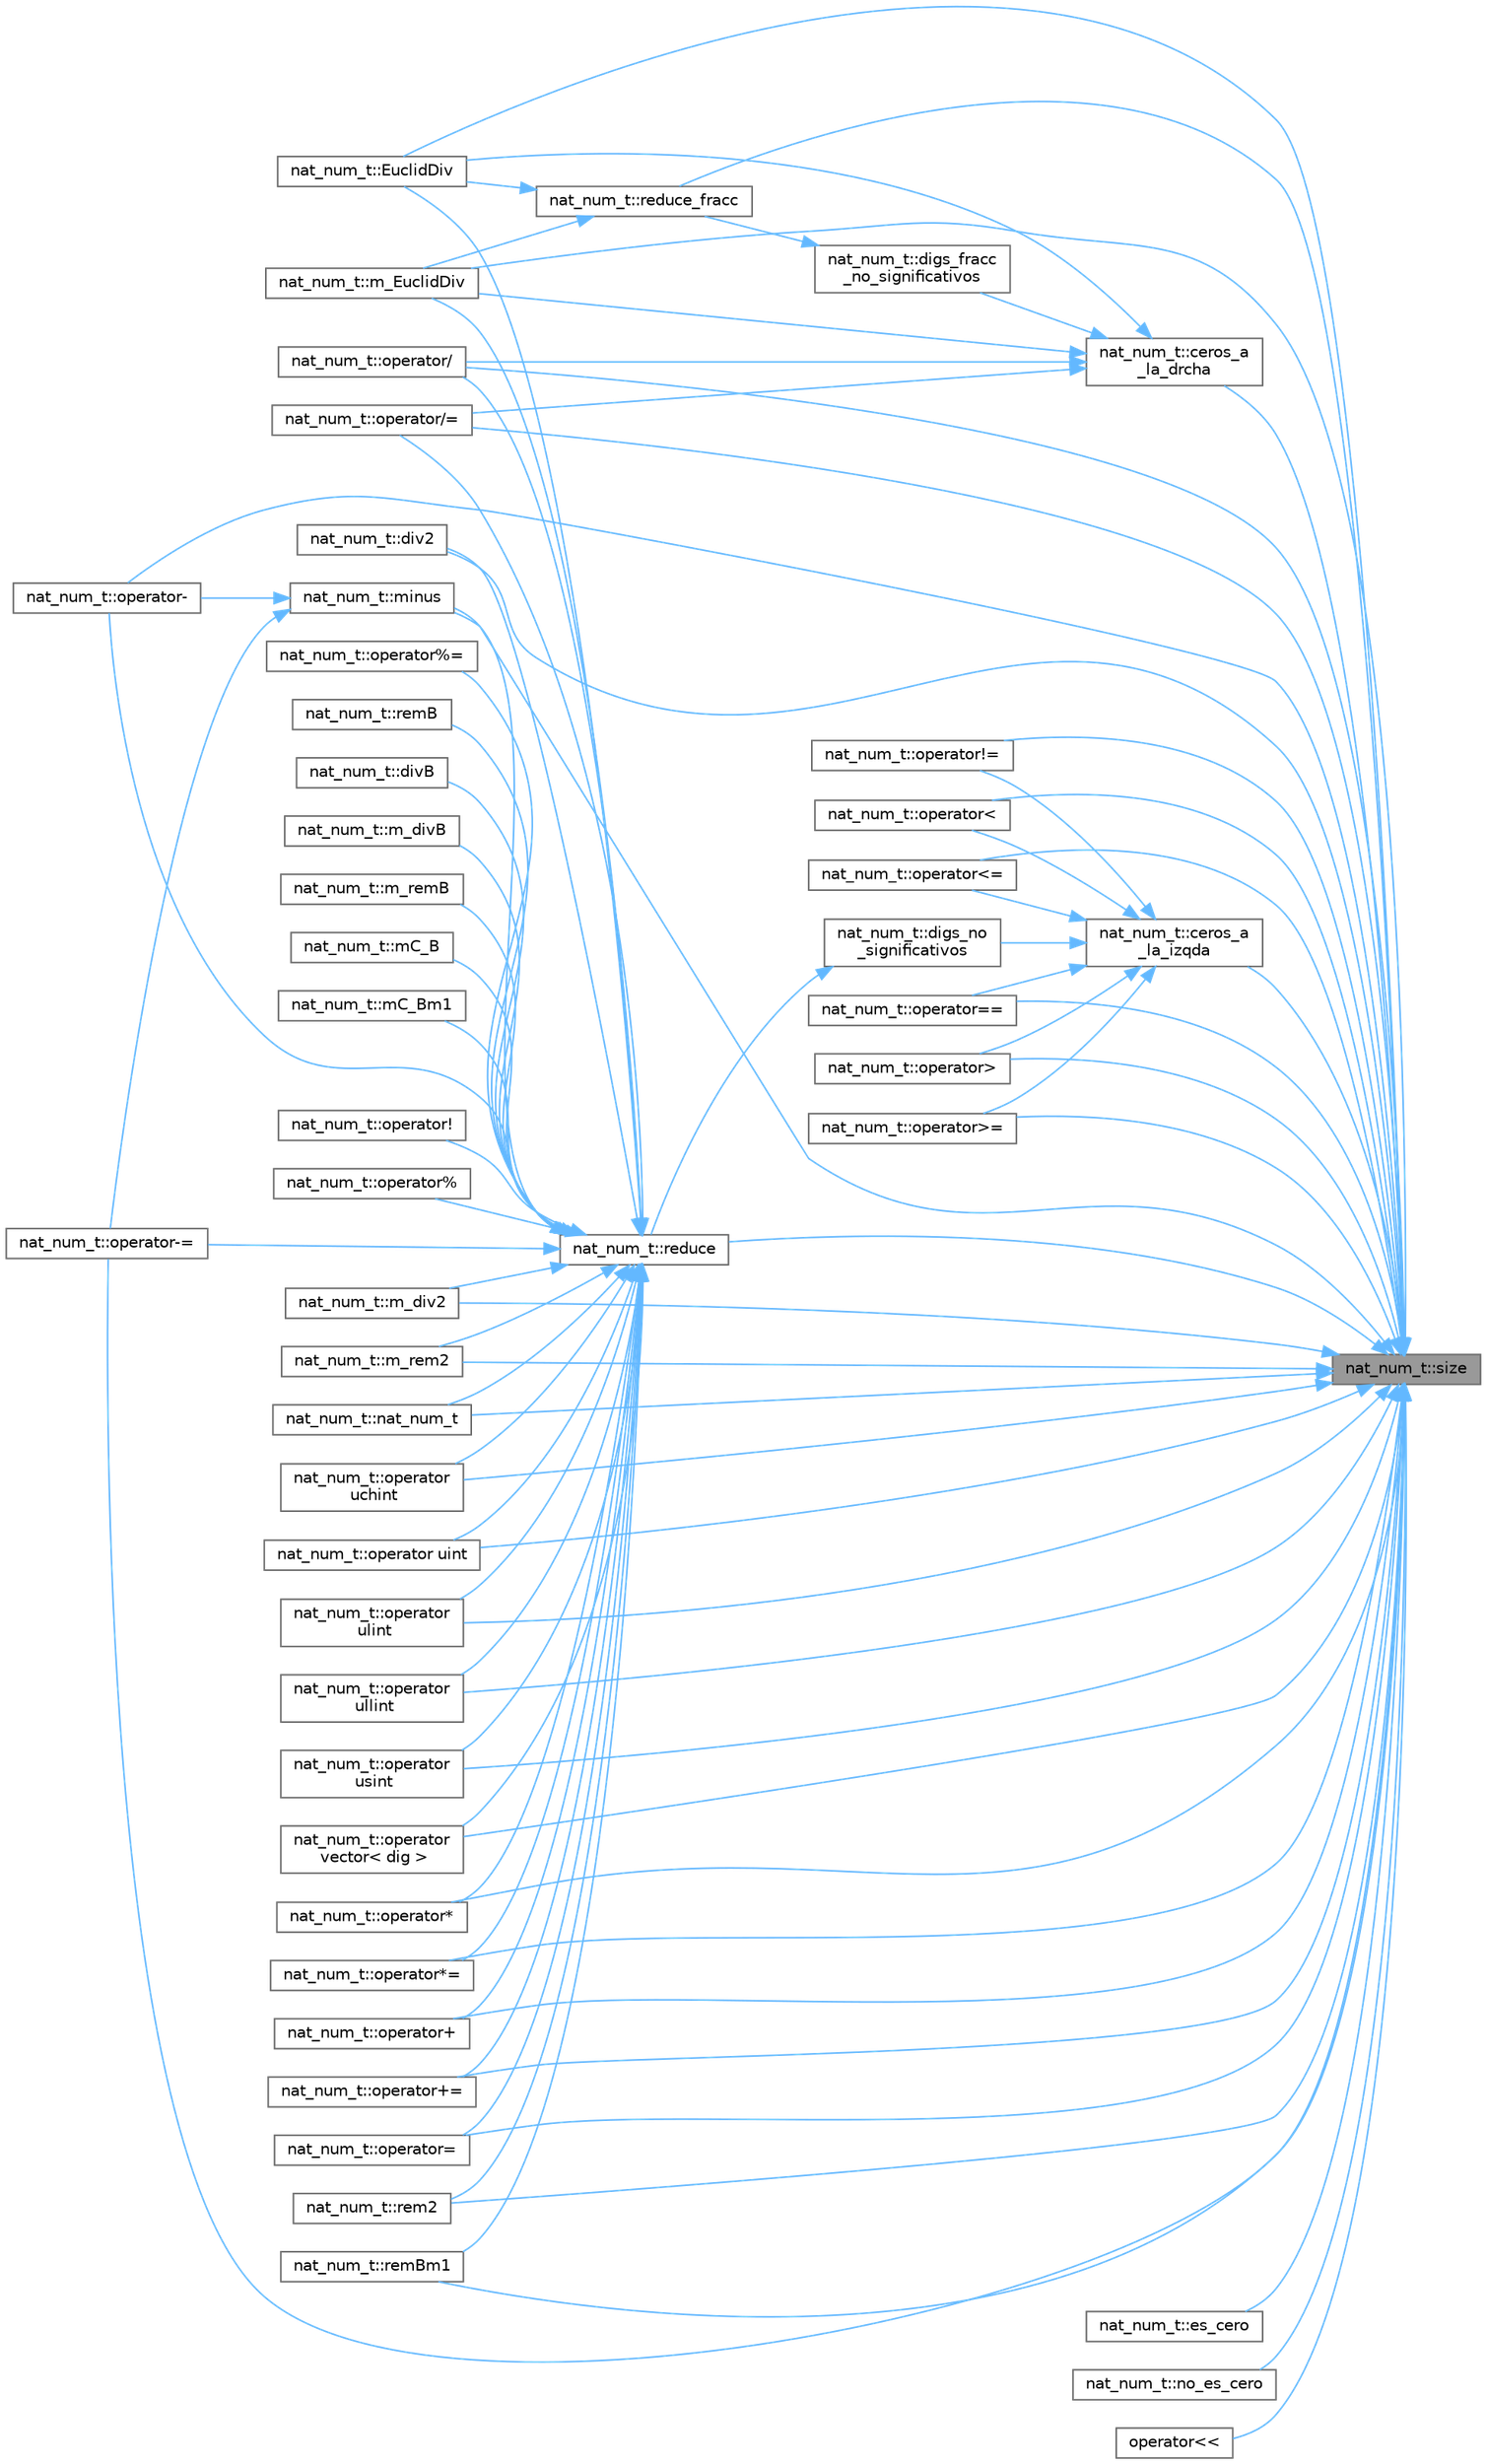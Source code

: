 digraph "nat_num_t::size"
{
 // INTERACTIVE_SVG=YES
 // LATEX_PDF_SIZE
  bgcolor="transparent";
  edge [fontname=Helvetica,fontsize=10,labelfontname=Helvetica,labelfontsize=10];
  node [fontname=Helvetica,fontsize=10,shape=box,height=0.2,width=0.4];
  rankdir="RL";
  Node1 [label="nat_num_t::size",height=0.2,width=0.4,color="gray40", fillcolor="grey60", style="filled", fontcolor="black",tooltip=" "];
  Node1 -> Node2 [dir="back",color="steelblue1",style="solid"];
  Node2 [label="nat_num_t::ceros_a\l_la_drcha",height=0.2,width=0.4,color="grey40", fillcolor="white", style="filled",URL="$classnat__num__t.html#a386e6f8d5f8b23ea4ac327c3f3a33d61",tooltip=" "];
  Node2 -> Node3 [dir="back",color="steelblue1",style="solid"];
  Node3 [label="nat_num_t::digs_fracc\l_no_significativos",height=0.2,width=0.4,color="grey40", fillcolor="white", style="filled",URL="$classnat__num__t.html#a5a50025c599c9230b0ad18badc673e37",tooltip=" "];
  Node3 -> Node4 [dir="back",color="steelblue1",style="solid"];
  Node4 [label="nat_num_t::reduce_fracc",height=0.2,width=0.4,color="grey40", fillcolor="white", style="filled",URL="$classnat__num__t.html#a52b809b6182fe1ae3ceb43114ce7a0dc",tooltip=" "];
  Node4 -> Node5 [dir="back",color="steelblue1",style="solid"];
  Node5 [label="nat_num_t::EuclidDiv",height=0.2,width=0.4,color="grey40", fillcolor="white", style="filled",URL="$classnat__num__t.html#a86fb8e79d86da172cc7adff7632ac725",tooltip=" "];
  Node4 -> Node6 [dir="back",color="steelblue1",style="solid"];
  Node6 [label="nat_num_t::m_EuclidDiv",height=0.2,width=0.4,color="grey40", fillcolor="white", style="filled",URL="$classnat__num__t.html#a33fdda0e7d67cc2f9a9c90ea001e8c2b",tooltip=" "];
  Node2 -> Node5 [dir="back",color="steelblue1",style="solid"];
  Node2 -> Node6 [dir="back",color="steelblue1",style="solid"];
  Node2 -> Node7 [dir="back",color="steelblue1",style="solid"];
  Node7 [label="nat_num_t::operator/",height=0.2,width=0.4,color="grey40", fillcolor="white", style="filled",URL="$classnat__num__t.html#aa1a1fa2bc567648fb5fd76d2a73e911e",tooltip=" "];
  Node2 -> Node8 [dir="back",color="steelblue1",style="solid"];
  Node8 [label="nat_num_t::operator/=",height=0.2,width=0.4,color="grey40", fillcolor="white", style="filled",URL="$classnat__num__t.html#aeecab0dc9b304ff23fb08008db79fcc1",tooltip=" "];
  Node1 -> Node9 [dir="back",color="steelblue1",style="solid"];
  Node9 [label="nat_num_t::ceros_a\l_la_izqda",height=0.2,width=0.4,color="grey40", fillcolor="white", style="filled",URL="$classnat__num__t.html#a2a7eae79a48f9b29a40c9103cfac72d7",tooltip=" "];
  Node9 -> Node10 [dir="back",color="steelblue1",style="solid"];
  Node10 [label="nat_num_t::digs_no\l_significativos",height=0.2,width=0.4,color="grey40", fillcolor="white", style="filled",URL="$classnat__num__t.html#a14b63725918fba3ba1f731c3cda4b6ca",tooltip=" "];
  Node10 -> Node11 [dir="back",color="steelblue1",style="solid"];
  Node11 [label="nat_num_t::reduce",height=0.2,width=0.4,color="grey40", fillcolor="white", style="filled",URL="$classnat__num__t.html#a5a1e29dfd320bf08016a2f0227621f0d",tooltip=" "];
  Node11 -> Node12 [dir="back",color="steelblue1",style="solid"];
  Node12 [label="nat_num_t::div2",height=0.2,width=0.4,color="grey40", fillcolor="white", style="filled",URL="$classnat__num__t.html#a3a404549ae4f05cafef5d6ceec3a6646",tooltip=" "];
  Node11 -> Node13 [dir="back",color="steelblue1",style="solid"];
  Node13 [label="nat_num_t::divB",height=0.2,width=0.4,color="grey40", fillcolor="white", style="filled",URL="$classnat__num__t.html#aad12fc5939f569965b9694292906194c",tooltip=" "];
  Node11 -> Node5 [dir="back",color="steelblue1",style="solid"];
  Node11 -> Node14 [dir="back",color="steelblue1",style="solid"];
  Node14 [label="nat_num_t::m_div2",height=0.2,width=0.4,color="grey40", fillcolor="white", style="filled",URL="$classnat__num__t.html#affad1b46b9de15da174a01644271785f",tooltip=" "];
  Node11 -> Node15 [dir="back",color="steelblue1",style="solid"];
  Node15 [label="nat_num_t::m_divB",height=0.2,width=0.4,color="grey40", fillcolor="white", style="filled",URL="$classnat__num__t.html#af92fae6d437e61b258bb0fa3987b91b6",tooltip=" "];
  Node11 -> Node6 [dir="back",color="steelblue1",style="solid"];
  Node11 -> Node16 [dir="back",color="steelblue1",style="solid"];
  Node16 [label="nat_num_t::m_rem2",height=0.2,width=0.4,color="grey40", fillcolor="white", style="filled",URL="$classnat__num__t.html#afef2a039b484e1a1147959e96e07be7a",tooltip=" "];
  Node11 -> Node17 [dir="back",color="steelblue1",style="solid"];
  Node17 [label="nat_num_t::m_remB",height=0.2,width=0.4,color="grey40", fillcolor="white", style="filled",URL="$classnat__num__t.html#a7f59276202f957a0027f1784f88bc617",tooltip=" "];
  Node11 -> Node18 [dir="back",color="steelblue1",style="solid"];
  Node18 [label="nat_num_t::mC_B",height=0.2,width=0.4,color="grey40", fillcolor="white", style="filled",URL="$classnat__num__t.html#aa042059e50f3008d12e430fdebcc323f",tooltip=" "];
  Node11 -> Node19 [dir="back",color="steelblue1",style="solid"];
  Node19 [label="nat_num_t::mC_Bm1",height=0.2,width=0.4,color="grey40", fillcolor="white", style="filled",URL="$classnat__num__t.html#ac276fad3a3947175a55b2b9e990ae231",tooltip=" "];
  Node11 -> Node20 [dir="back",color="steelblue1",style="solid"];
  Node20 [label="nat_num_t::minus",height=0.2,width=0.4,color="grey40", fillcolor="white", style="filled",URL="$classnat__num__t.html#a07b25245f1119449ee9171ab2ea85de6",tooltip=" "];
  Node20 -> Node21 [dir="back",color="steelblue1",style="solid"];
  Node21 [label="nat_num_t::operator-",height=0.2,width=0.4,color="grey40", fillcolor="white", style="filled",URL="$classnat__num__t.html#aa7de2415a6824b4af279ec90aac74dd3",tooltip=" "];
  Node20 -> Node22 [dir="back",color="steelblue1",style="solid"];
  Node22 [label="nat_num_t::operator-=",height=0.2,width=0.4,color="grey40", fillcolor="white", style="filled",URL="$classnat__num__t.html#a0951fd96d0bf5389fd1a30aa2c19ef6a",tooltip=" "];
  Node11 -> Node23 [dir="back",color="steelblue1",style="solid"];
  Node23 [label="nat_num_t::nat_num_t",height=0.2,width=0.4,color="grey40", fillcolor="white", style="filled",URL="$classnat__num__t.html#a37024fe6aa82e7f7632fa2f119d91982",tooltip=" "];
  Node11 -> Node24 [dir="back",color="steelblue1",style="solid"];
  Node24 [label="nat_num_t::operator\l uchint",height=0.2,width=0.4,color="grey40", fillcolor="white", style="filled",URL="$classnat__num__t.html#a344d5169b4e8601fd3b3c7b32ea7a2ef",tooltip=" "];
  Node11 -> Node25 [dir="back",color="steelblue1",style="solid"];
  Node25 [label="nat_num_t::operator uint",height=0.2,width=0.4,color="grey40", fillcolor="white", style="filled",URL="$classnat__num__t.html#a491e17555be2492eedcb5788b8a9a271",tooltip=" "];
  Node11 -> Node26 [dir="back",color="steelblue1",style="solid"];
  Node26 [label="nat_num_t::operator\l ulint",height=0.2,width=0.4,color="grey40", fillcolor="white", style="filled",URL="$classnat__num__t.html#abe95f2899f69106cd62ca8d576d546e3",tooltip=" "];
  Node11 -> Node27 [dir="back",color="steelblue1",style="solid"];
  Node27 [label="nat_num_t::operator\l ullint",height=0.2,width=0.4,color="grey40", fillcolor="white", style="filled",URL="$classnat__num__t.html#a541e1b883b4bdab9c1fceac15fa2ce4c",tooltip=" "];
  Node11 -> Node28 [dir="back",color="steelblue1",style="solid"];
  Node28 [label="nat_num_t::operator\l usint",height=0.2,width=0.4,color="grey40", fillcolor="white", style="filled",URL="$classnat__num__t.html#a9c55fd75b20e9196e5f798c6d311f745",tooltip=" "];
  Node11 -> Node29 [dir="back",color="steelblue1",style="solid"];
  Node29 [label="nat_num_t::operator\l vector\< dig \>",height=0.2,width=0.4,color="grey40", fillcolor="white", style="filled",URL="$classnat__num__t.html#a017ccdb8add749e869c3e35cd4d32f9d",tooltip=" "];
  Node11 -> Node30 [dir="back",color="steelblue1",style="solid"];
  Node30 [label="nat_num_t::operator!",height=0.2,width=0.4,color="grey40", fillcolor="white", style="filled",URL="$classnat__num__t.html#a2a5a33dec1079928b211d2dc47e6d85f",tooltip=" "];
  Node11 -> Node31 [dir="back",color="steelblue1",style="solid"];
  Node31 [label="nat_num_t::operator%",height=0.2,width=0.4,color="grey40", fillcolor="white", style="filled",URL="$classnat__num__t.html#a9d9cdb7e6209d001ab8e4ffa3450cb33",tooltip=" "];
  Node11 -> Node32 [dir="back",color="steelblue1",style="solid"];
  Node32 [label="nat_num_t::operator%=",height=0.2,width=0.4,color="grey40", fillcolor="white", style="filled",URL="$classnat__num__t.html#aebfeb312e837e0bc29834fe3d9b7343b",tooltip=" "];
  Node11 -> Node33 [dir="back",color="steelblue1",style="solid"];
  Node33 [label="nat_num_t::operator*",height=0.2,width=0.4,color="grey40", fillcolor="white", style="filled",URL="$classnat__num__t.html#a0f5643bd0b8c549e71abd522d58c7e7e",tooltip=" "];
  Node11 -> Node34 [dir="back",color="steelblue1",style="solid"];
  Node34 [label="nat_num_t::operator*=",height=0.2,width=0.4,color="grey40", fillcolor="white", style="filled",URL="$classnat__num__t.html#ae0bbc32c65935b4cf54a154ec950fc18",tooltip=" "];
  Node11 -> Node35 [dir="back",color="steelblue1",style="solid"];
  Node35 [label="nat_num_t::operator+",height=0.2,width=0.4,color="grey40", fillcolor="white", style="filled",URL="$classnat__num__t.html#ab1087d198842dd2e00e8f2961421fd50",tooltip=" "];
  Node11 -> Node36 [dir="back",color="steelblue1",style="solid"];
  Node36 [label="nat_num_t::operator+=",height=0.2,width=0.4,color="grey40", fillcolor="white", style="filled",URL="$classnat__num__t.html#a61807871c9e8e701d61e7573acd35055",tooltip=" "];
  Node11 -> Node21 [dir="back",color="steelblue1",style="solid"];
  Node11 -> Node22 [dir="back",color="steelblue1",style="solid"];
  Node11 -> Node7 [dir="back",color="steelblue1",style="solid"];
  Node11 -> Node8 [dir="back",color="steelblue1",style="solid"];
  Node11 -> Node37 [dir="back",color="steelblue1",style="solid"];
  Node37 [label="nat_num_t::operator=",height=0.2,width=0.4,color="grey40", fillcolor="white", style="filled",URL="$classnat__num__t.html#a2f2bc5932044b67b90f5fba65c0fbb36",tooltip=" "];
  Node11 -> Node38 [dir="back",color="steelblue1",style="solid"];
  Node38 [label="nat_num_t::rem2",height=0.2,width=0.4,color="grey40", fillcolor="white", style="filled",URL="$classnat__num__t.html#ae56a8fb7a652c7bb033757d7e5f1c8e9",tooltip=" "];
  Node11 -> Node39 [dir="back",color="steelblue1",style="solid"];
  Node39 [label="nat_num_t::remB",height=0.2,width=0.4,color="grey40", fillcolor="white", style="filled",URL="$classnat__num__t.html#aed8fccba120976b462162f62991f68e4",tooltip=" "];
  Node11 -> Node40 [dir="back",color="steelblue1",style="solid"];
  Node40 [label="nat_num_t::remBm1",height=0.2,width=0.4,color="grey40", fillcolor="white", style="filled",URL="$classnat__num__t.html#ab352e91cb85a60cc2ec06082f59dca99",tooltip=" "];
  Node9 -> Node41 [dir="back",color="steelblue1",style="solid"];
  Node41 [label="nat_num_t::operator!=",height=0.2,width=0.4,color="grey40", fillcolor="white", style="filled",URL="$classnat__num__t.html#aae8bc6d1fe862b06f1c203822dc0000e",tooltip=" "];
  Node9 -> Node42 [dir="back",color="steelblue1",style="solid"];
  Node42 [label="nat_num_t::operator\<",height=0.2,width=0.4,color="grey40", fillcolor="white", style="filled",URL="$classnat__num__t.html#a3547d805ee0109baf0d99a3b7fed8722",tooltip=" "];
  Node9 -> Node43 [dir="back",color="steelblue1",style="solid"];
  Node43 [label="nat_num_t::operator\<=",height=0.2,width=0.4,color="grey40", fillcolor="white", style="filled",URL="$classnat__num__t.html#a11c7b4b0882f65b160a8249711f51522",tooltip=" "];
  Node9 -> Node44 [dir="back",color="steelblue1",style="solid"];
  Node44 [label="nat_num_t::operator==",height=0.2,width=0.4,color="grey40", fillcolor="white", style="filled",URL="$classnat__num__t.html#a614183168d86548bf2798bbf4b240186",tooltip=" "];
  Node9 -> Node45 [dir="back",color="steelblue1",style="solid"];
  Node45 [label="nat_num_t::operator\>",height=0.2,width=0.4,color="grey40", fillcolor="white", style="filled",URL="$classnat__num__t.html#ad154f114e569b1143e6e35e6dbf18668",tooltip=" "];
  Node9 -> Node46 [dir="back",color="steelblue1",style="solid"];
  Node46 [label="nat_num_t::operator\>=",height=0.2,width=0.4,color="grey40", fillcolor="white", style="filled",URL="$classnat__num__t.html#aa7250f4e5c2c12501bb86b2845ddf633",tooltip=" "];
  Node1 -> Node12 [dir="back",color="steelblue1",style="solid"];
  Node1 -> Node47 [dir="back",color="steelblue1",style="solid"];
  Node47 [label="nat_num_t::es_cero",height=0.2,width=0.4,color="grey40", fillcolor="white", style="filled",URL="$classnat__num__t.html#ab713b283652383fab4623d66b4fef0fa",tooltip=" "];
  Node1 -> Node5 [dir="back",color="steelblue1",style="solid"];
  Node1 -> Node14 [dir="back",color="steelblue1",style="solid"];
  Node1 -> Node6 [dir="back",color="steelblue1",style="solid"];
  Node1 -> Node16 [dir="back",color="steelblue1",style="solid"];
  Node1 -> Node20 [dir="back",color="steelblue1",style="solid"];
  Node1 -> Node23 [dir="back",color="steelblue1",style="solid"];
  Node1 -> Node48 [dir="back",color="steelblue1",style="solid"];
  Node48 [label="nat_num_t::no_es_cero",height=0.2,width=0.4,color="grey40", fillcolor="white", style="filled",URL="$classnat__num__t.html#a455685c25d4a39e136784fddf68b9a51",tooltip=" "];
  Node1 -> Node24 [dir="back",color="steelblue1",style="solid"];
  Node1 -> Node25 [dir="back",color="steelblue1",style="solid"];
  Node1 -> Node26 [dir="back",color="steelblue1",style="solid"];
  Node1 -> Node27 [dir="back",color="steelblue1",style="solid"];
  Node1 -> Node28 [dir="back",color="steelblue1",style="solid"];
  Node1 -> Node29 [dir="back",color="steelblue1",style="solid"];
  Node1 -> Node41 [dir="back",color="steelblue1",style="solid"];
  Node1 -> Node33 [dir="back",color="steelblue1",style="solid"];
  Node1 -> Node34 [dir="back",color="steelblue1",style="solid"];
  Node1 -> Node35 [dir="back",color="steelblue1",style="solid"];
  Node1 -> Node36 [dir="back",color="steelblue1",style="solid"];
  Node1 -> Node21 [dir="back",color="steelblue1",style="solid"];
  Node1 -> Node22 [dir="back",color="steelblue1",style="solid"];
  Node1 -> Node7 [dir="back",color="steelblue1",style="solid"];
  Node1 -> Node8 [dir="back",color="steelblue1",style="solid"];
  Node1 -> Node42 [dir="back",color="steelblue1",style="solid"];
  Node1 -> Node49 [dir="back",color="steelblue1",style="solid"];
  Node49 [label="operator\<\<",height=0.2,width=0.4,color="grey40", fillcolor="white", style="filled",URL="$nat__num__t_8hpp.html#a326c05d0b52b1046d8d49c08bad23fa1",tooltip=" "];
  Node1 -> Node43 [dir="back",color="steelblue1",style="solid"];
  Node1 -> Node37 [dir="back",color="steelblue1",style="solid"];
  Node1 -> Node44 [dir="back",color="steelblue1",style="solid"];
  Node1 -> Node45 [dir="back",color="steelblue1",style="solid"];
  Node1 -> Node46 [dir="back",color="steelblue1",style="solid"];
  Node1 -> Node11 [dir="back",color="steelblue1",style="solid"];
  Node1 -> Node4 [dir="back",color="steelblue1",style="solid"];
  Node1 -> Node38 [dir="back",color="steelblue1",style="solid"];
  Node1 -> Node40 [dir="back",color="steelblue1",style="solid"];
}

